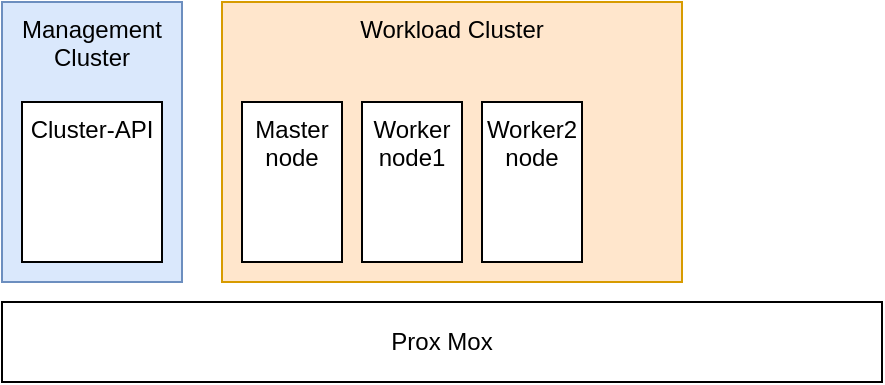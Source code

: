 <mxfile version="22.1.15" type="github">
  <diagram name="ページ1" id="V6qu97_7KY14BSP7jSDy">
    <mxGraphModel dx="1426" dy="826" grid="1" gridSize="10" guides="1" tooltips="1" connect="1" arrows="1" fold="1" page="1" pageScale="1" pageWidth="827" pageHeight="1169" math="0" shadow="0">
      <root>
        <mxCell id="0" />
        <mxCell id="1" parent="0" />
        <mxCell id="RpjhxnM2ucZRtsfWV6LS-1" value="Prox Mox" style="rounded=0;whiteSpace=wrap;html=1;" parent="1" vertex="1">
          <mxGeometry x="-170" y="370" width="440" height="40" as="geometry" />
        </mxCell>
        <mxCell id="RpjhxnM2ucZRtsfWV6LS-3" value="Management Cluster" style="rounded=0;whiteSpace=wrap;html=1;verticalAlign=top;fillColor=#dae8fc;strokeColor=#6c8ebf;" parent="1" vertex="1">
          <mxGeometry x="-170" y="220" width="90" height="140" as="geometry" />
        </mxCell>
        <mxCell id="RpjhxnM2ucZRtsfWV6LS-4" value="Cluster-API" style="rounded=0;whiteSpace=wrap;html=1;verticalAlign=top;" parent="1" vertex="1">
          <mxGeometry x="-160" y="270" width="70" height="80" as="geometry" />
        </mxCell>
        <mxCell id="RpjhxnM2ucZRtsfWV6LS-5" value="Workload Cluster" style="rounded=0;whiteSpace=wrap;html=1;verticalAlign=top;fillColor=#ffe6cc;strokeColor=#d79b00;" parent="1" vertex="1">
          <mxGeometry x="-60" y="220" width="230" height="140" as="geometry" />
        </mxCell>
        <mxCell id="RpjhxnM2ucZRtsfWV6LS-6" value="Master node" style="rounded=0;whiteSpace=wrap;html=1;verticalAlign=top;" parent="1" vertex="1">
          <mxGeometry x="-50" y="270" width="50" height="80" as="geometry" />
        </mxCell>
        <mxCell id="RpjhxnM2ucZRtsfWV6LS-7" value="Worker node1" style="rounded=0;whiteSpace=wrap;html=1;verticalAlign=top;" parent="1" vertex="1">
          <mxGeometry x="10" y="270" width="50" height="80" as="geometry" />
        </mxCell>
        <mxCell id="RpjhxnM2ucZRtsfWV6LS-8" value="Worker2 node" style="rounded=0;whiteSpace=wrap;html=1;verticalAlign=top;" parent="1" vertex="1">
          <mxGeometry x="70" y="270" width="50" height="80" as="geometry" />
        </mxCell>
      </root>
    </mxGraphModel>
  </diagram>
</mxfile>
